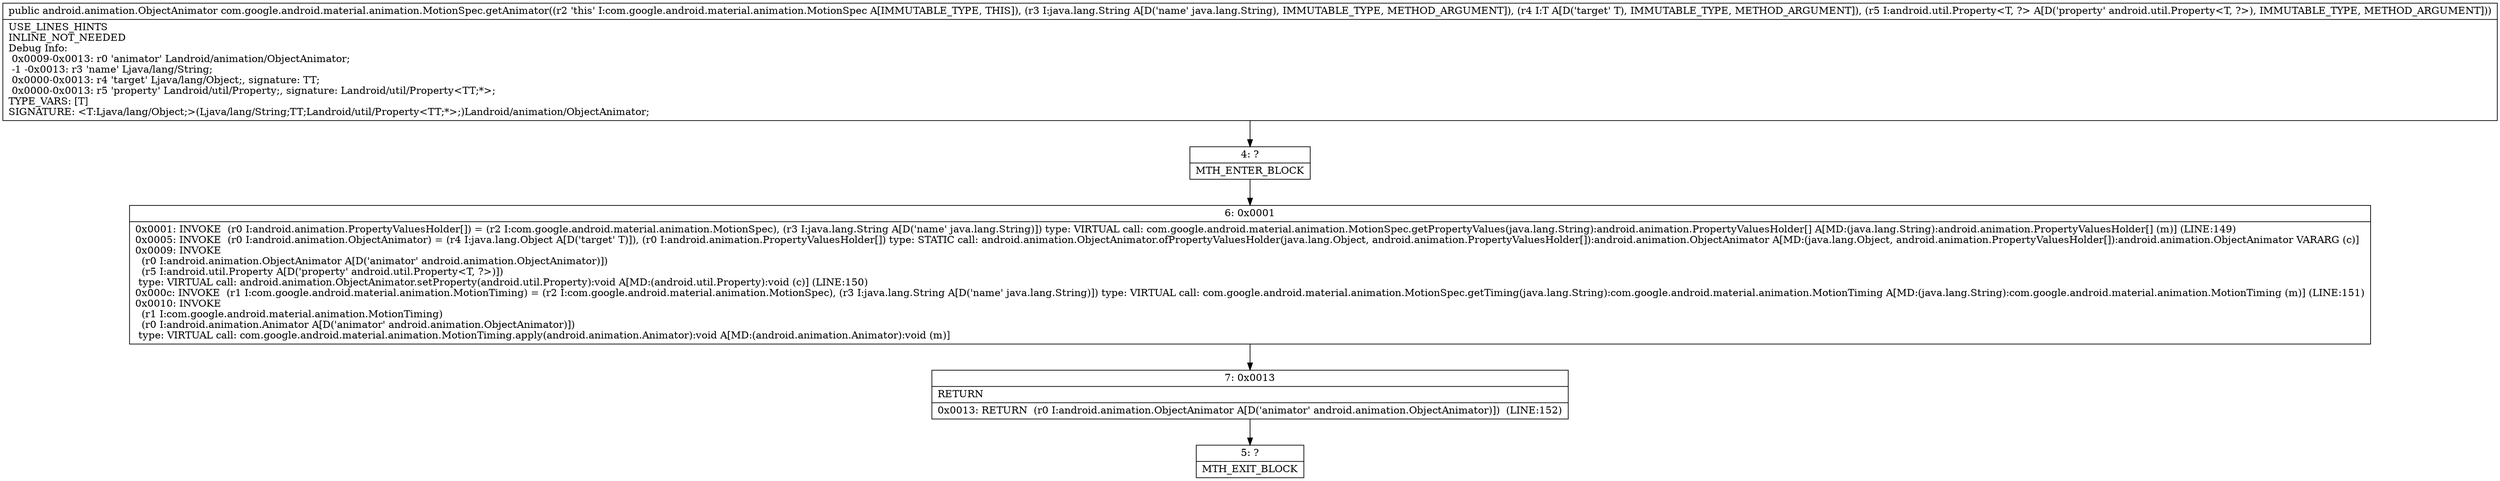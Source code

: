 digraph "CFG forcom.google.android.material.animation.MotionSpec.getAnimator(Ljava\/lang\/String;Ljava\/lang\/Object;Landroid\/util\/Property;)Landroid\/animation\/ObjectAnimator;" {
Node_4 [shape=record,label="{4\:\ ?|MTH_ENTER_BLOCK\l}"];
Node_6 [shape=record,label="{6\:\ 0x0001|0x0001: INVOKE  (r0 I:android.animation.PropertyValuesHolder[]) = (r2 I:com.google.android.material.animation.MotionSpec), (r3 I:java.lang.String A[D('name' java.lang.String)]) type: VIRTUAL call: com.google.android.material.animation.MotionSpec.getPropertyValues(java.lang.String):android.animation.PropertyValuesHolder[] A[MD:(java.lang.String):android.animation.PropertyValuesHolder[] (m)] (LINE:149)\l0x0005: INVOKE  (r0 I:android.animation.ObjectAnimator) = (r4 I:java.lang.Object A[D('target' T)]), (r0 I:android.animation.PropertyValuesHolder[]) type: STATIC call: android.animation.ObjectAnimator.ofPropertyValuesHolder(java.lang.Object, android.animation.PropertyValuesHolder[]):android.animation.ObjectAnimator A[MD:(java.lang.Object, android.animation.PropertyValuesHolder[]):android.animation.ObjectAnimator VARARG (c)]\l0x0009: INVOKE  \l  (r0 I:android.animation.ObjectAnimator A[D('animator' android.animation.ObjectAnimator)])\l  (r5 I:android.util.Property A[D('property' android.util.Property\<T, ?\>)])\l type: VIRTUAL call: android.animation.ObjectAnimator.setProperty(android.util.Property):void A[MD:(android.util.Property):void (c)] (LINE:150)\l0x000c: INVOKE  (r1 I:com.google.android.material.animation.MotionTiming) = (r2 I:com.google.android.material.animation.MotionSpec), (r3 I:java.lang.String A[D('name' java.lang.String)]) type: VIRTUAL call: com.google.android.material.animation.MotionSpec.getTiming(java.lang.String):com.google.android.material.animation.MotionTiming A[MD:(java.lang.String):com.google.android.material.animation.MotionTiming (m)] (LINE:151)\l0x0010: INVOKE  \l  (r1 I:com.google.android.material.animation.MotionTiming)\l  (r0 I:android.animation.Animator A[D('animator' android.animation.ObjectAnimator)])\l type: VIRTUAL call: com.google.android.material.animation.MotionTiming.apply(android.animation.Animator):void A[MD:(android.animation.Animator):void (m)]\l}"];
Node_7 [shape=record,label="{7\:\ 0x0013|RETURN\l|0x0013: RETURN  (r0 I:android.animation.ObjectAnimator A[D('animator' android.animation.ObjectAnimator)])  (LINE:152)\l}"];
Node_5 [shape=record,label="{5\:\ ?|MTH_EXIT_BLOCK\l}"];
MethodNode[shape=record,label="{public android.animation.ObjectAnimator com.google.android.material.animation.MotionSpec.getAnimator((r2 'this' I:com.google.android.material.animation.MotionSpec A[IMMUTABLE_TYPE, THIS]), (r3 I:java.lang.String A[D('name' java.lang.String), IMMUTABLE_TYPE, METHOD_ARGUMENT]), (r4 I:T A[D('target' T), IMMUTABLE_TYPE, METHOD_ARGUMENT]), (r5 I:android.util.Property\<T, ?\> A[D('property' android.util.Property\<T, ?\>), IMMUTABLE_TYPE, METHOD_ARGUMENT]))  | USE_LINES_HINTS\lINLINE_NOT_NEEDED\lDebug Info:\l  0x0009\-0x0013: r0 'animator' Landroid\/animation\/ObjectAnimator;\l  \-1 \-0x0013: r3 'name' Ljava\/lang\/String;\l  0x0000\-0x0013: r4 'target' Ljava\/lang\/Object;, signature: TT;\l  0x0000\-0x0013: r5 'property' Landroid\/util\/Property;, signature: Landroid\/util\/Property\<TT;*\>;\lTYPE_VARS: [T]\lSIGNATURE: \<T:Ljava\/lang\/Object;\>(Ljava\/lang\/String;TT;Landroid\/util\/Property\<TT;*\>;)Landroid\/animation\/ObjectAnimator;\l}"];
MethodNode -> Node_4;Node_4 -> Node_6;
Node_6 -> Node_7;
Node_7 -> Node_5;
}

